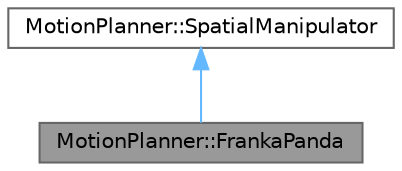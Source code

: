 digraph "MotionPlanner::FrankaPanda"
{
 // LATEX_PDF_SIZE
  bgcolor="transparent";
  edge [fontname=Helvetica,fontsize=10,labelfontname=Helvetica,labelfontsize=10];
  node [fontname=Helvetica,fontsize=10,shape=box,height=0.2,width=0.4];
  Node1 [label="MotionPlanner::FrankaPanda",height=0.2,width=0.4,color="gray40", fillcolor="grey60", style="filled", fontcolor="black",tooltip=" "];
  Node2 -> Node1 [dir="back",color="steelblue1",style="solid"];
  Node2 [label="MotionPlanner::SpatialManipulator",height=0.2,width=0.4,color="gray40", fillcolor="white", style="filled",URL="$class_motion_planner_1_1_spatial_manipulator.html",tooltip=" "];
}

